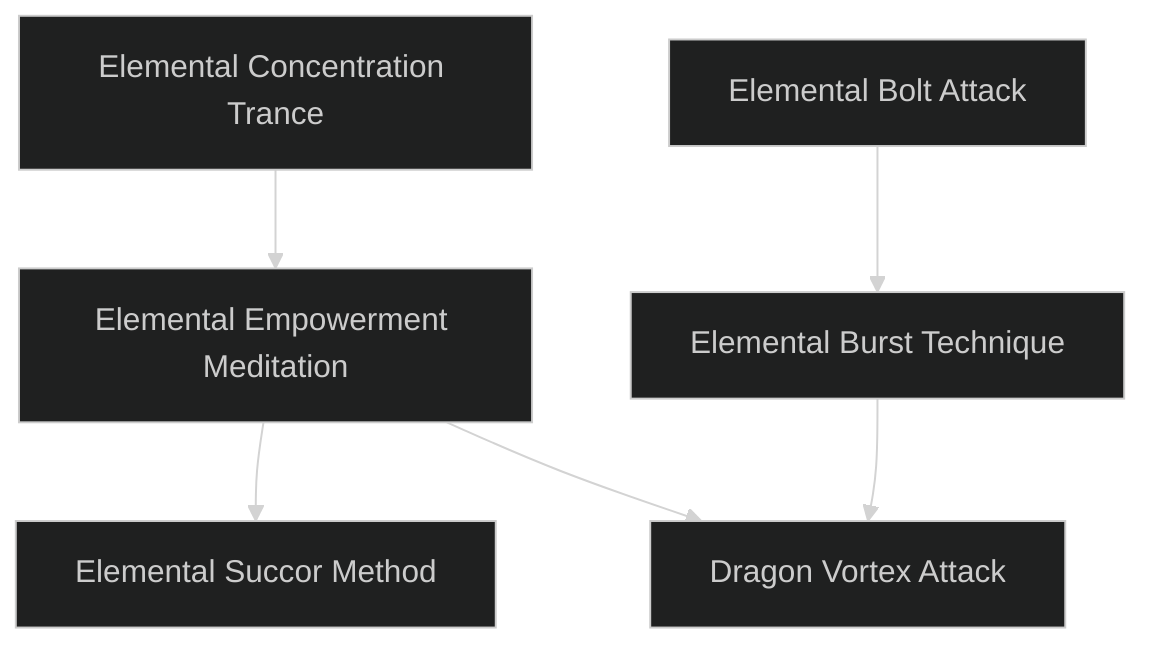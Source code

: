 ---
config:
  theme: dark
---
flowchart TD

    elemental_concentration_trance[Elemental Concentration Trance]
    click elemental_concentration_trance callback "
        Elemental Concentration Trance<br>
        <br>
        Cost: 5 motes, 1 Willpower<br>
        Duration: One day<br>
        Type: Simple<br>
        Minimum Lore: 2<br>
        Minimum Essence: 1<br>
        Prerequisite Charms: None<br>
        <br>
        This Charm is the most basic of Lore techniques
        known by the Dragon-Blooded. Through the use of this
        Charm, the character concentrates on her aligned element,
        centering herself and opening her mind. The Exalt
        can compact a week's worth of learning into a single day,
        assuming she has access to all the necessary materials. This
        Charm can be used on sequential days, but use of it for more
        days than the character's Lore skill causes one level of
        unsoakable lethal damage per day. This damage can only
        be healed by time, and it does not begin healing until one
        week after the characters suffers it.
        "

    elemental_empowerment_meditation[Elemental Empowerment Meditation]
    elemental_concentration_trance --> elemental_empowerment_meditation
    click elemental_empowerment_meditation callback "
        Elemental Empowerment Meditation<br>
        <br>
        Cost: 1+ Willpower<br>
        Duration: Instant<br>
        Type: Simple<br>
        Minimum Lore: 4<br>
        Minimum Essence: 3<br>
        Prerequisite Charms: Elemental Concentration Trance<br>
        <br>
        Proper knowledge of the Elemental Dragons allows a
        Dynast to draw energy directly from an elemental source,
        restoring depleted reserves in times of crisis.<br>
        The Elemental Empowerment Meditation requires
        the character to spend Willpower points while in contact
        with her aligned element. The character must be able to
        physically touch the element she is aligned with to draw
        Essence from it. For every point of willpower spent in this
        way, the character instantly gains Essence motes equal to
        her Lore. These motes can be spent normally.<br>
        There is a price to be paid for handling elementals
        energy in such a raw fashion. If a character spends more
        Willpower in a single day to draw elemental energy than
        her permanent Essence score, each additional use of Willpower
        to increase her Essence causes one unsoakable level
        of bashing damage.
        "

    elemental_succor_method[Elemental Succor Method]
    elemental_empowerment_meditation --> elemental_succor_method
    click elemental_succor_method callback "
        Elemental Succor Method<br>
        <br>
        Cost: 5 motes and 1 Willpower per lethal health level, 2 motes per bashing health level<br>
        Duration: Instant<br>
        Type: Simple<br>
        Minimum Lore: 5<br>
        Minimum Essence: 3<br>
        Prerequisite Charms: Elemental Empowerment Meditation<br>
        <br>
        In addition to providing raw energy, a Dynast's
        connection to the Elemental Dragons can be a source of
        great resilience and strength in desperate times. Elemental
        Succor Method lets a Dragon-Blood tap into
        the elemental energy of the Dragons to restore her body,
        healing her injuries. That character must be able to
        immerse herself in her favored element to the greatest
        degree possible (standing in a burning fire, submerged
        in water, etc.) and must spend 5 motes and 1 Willpower
        for every lethal health level to be healed of 2 motes per
        bashing health level to be healed. The Elemental Succor
        Method will not restore lost limbs or repair other
        such mutilations.
        "

    elemental_bolt_attack[Elemental Bolt Attack]
    click elemental_bolt_attack callback "
        Elemental Bolt Attack<br>
        <br>
        Cost: 1 mote per 2L damage<br>
        Duration: Instant<br>
        Type: Simple<br>
        Minimum Lore: 2<br>
        Minimum Essence: 2<br>
        Prerequisite Charms: None<br>
        <br>
        The character extends her hand, and a bolt of elemental
        force flashes forth from it — a shaft of ice, a blast
        of fire, a barbed wooden javelin, a stroke of lightning or
        slashing shards of crystal. The character's player rolls
        Dexterity + Athletics or Archery (whichever she prefers)
        to hit. This attack has a range of 20 yards x the character's
        permanent Essence, and it does a base damage of 2L for
        every mote of Essence spent. The accuracy of the attack
        is equal to the character's Essence. A character cannot
        spend more motes on this Charm than her Stamina.
        "

    elemental_burst_technique[Elemental Burst Technique]
    elemental_bolt_attack --> elemental_burst_technique
    click elemental_burst_technique callback "
        Elemental Burst Technique<br>
        <br>
        Cost: 1 more per IL damage<br>
        Duration: Instant<br>
        Type: Simple<br>
        Minimum Lore: 3<br>
        Minimum Essence: 2<br>
        Prerequisite Charms: Elemental Bolt Attack
        <br>
        This Charm has effects similar to Elemental Bolt
        Attack but it creates a blast of elemental power rather
        than hurling a bolt. The character's player rolls Dexterity
        Athletics or Archery (whichever he prefers) to hit,
        with an accuracy bonus equal to the character's permanent
        Essence. This attack has a range increment of 20
        yards x the character's permanent Essence. The Elemental
        Burst Technique affects a circular area with a radius
        equal to the character's permanent Essence in yards.
        Anyone in that area who fails to dodge or parry the attack
        takes a base damage of 1L for every more the Dragon-Blooded
        invested in the Charm.
        "

    dragon_vortex_attack[Dragon Vortex Attack]
    elemental_empowerment_meditation --> dragon_vortex_attack
    elemental_burst_technique --> dragon_vortex_attack
    click dragon_vortex_attack callback "
        Dragon Vortex Attack<br>
        <br>
        Cost: 10 motes, 1 Willpower<br>
        Duration: One scene<br>
        Type: Simple<br>
        Minimum Lore: 5<br>
        Minimum Essence: 4<br>
        Prerequisite Charms: Elemental Empowerment Meditation, Element Burst Technique<br>
        <br>
        Rather than just summoning a temporary damaging
        burst of elemental energy, this Charm creates a deadly
        maelstrom of the character's elemental aspect. Whether it
        is a sudden rain of fire, a roiling whirlwind of air or a
        grinding cloud of stone and earth, all within the area of
        effect suffer the character's wrath.<br>
        Anyone in the area of the Dragon Vortex Attack,
        other than the character who summoned it, takes lethal
        damage equal to the character's Essence every turn, as she
        is battered by flying shards of stone, sliced by razor-thin ice
        crystals, burned by swirling gouts of flame, and so on. This
        damage cannot be dodged or parried. The Dragon-Blooded
        who created it is exempt from these effects, and may act
        normally in all respects. The Dragon Vortex extends 10
        feet from the character per point of his permanent Essence.
        It is stationary once invoked, and not even the character
        can voluntarily terminate it before its duration expires,
        although killing the character will end it.
        "